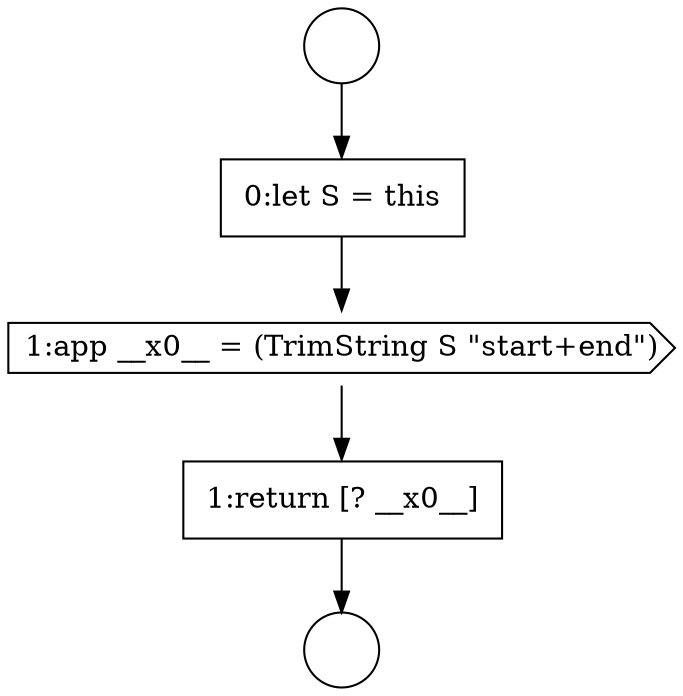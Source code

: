 digraph {
  node13346 [shape=circle label=" " color="black" fillcolor="white" style=filled]
  node13350 [shape=none, margin=0, label=<<font color="black">
    <table border="0" cellborder="1" cellspacing="0" cellpadding="10">
      <tr><td align="left">1:return [? __x0__]</td></tr>
    </table>
  </font>> color="black" fillcolor="white" style=filled]
  node13347 [shape=circle label=" " color="black" fillcolor="white" style=filled]
  node13348 [shape=none, margin=0, label=<<font color="black">
    <table border="0" cellborder="1" cellspacing="0" cellpadding="10">
      <tr><td align="left">0:let S = this</td></tr>
    </table>
  </font>> color="black" fillcolor="white" style=filled]
  node13349 [shape=cds, label=<<font color="black">1:app __x0__ = (TrimString S &quot;start+end&quot;)</font>> color="black" fillcolor="white" style=filled]
  node13346 -> node13348 [ color="black"]
  node13348 -> node13349 [ color="black"]
  node13349 -> node13350 [ color="black"]
  node13350 -> node13347 [ color="black"]
}
